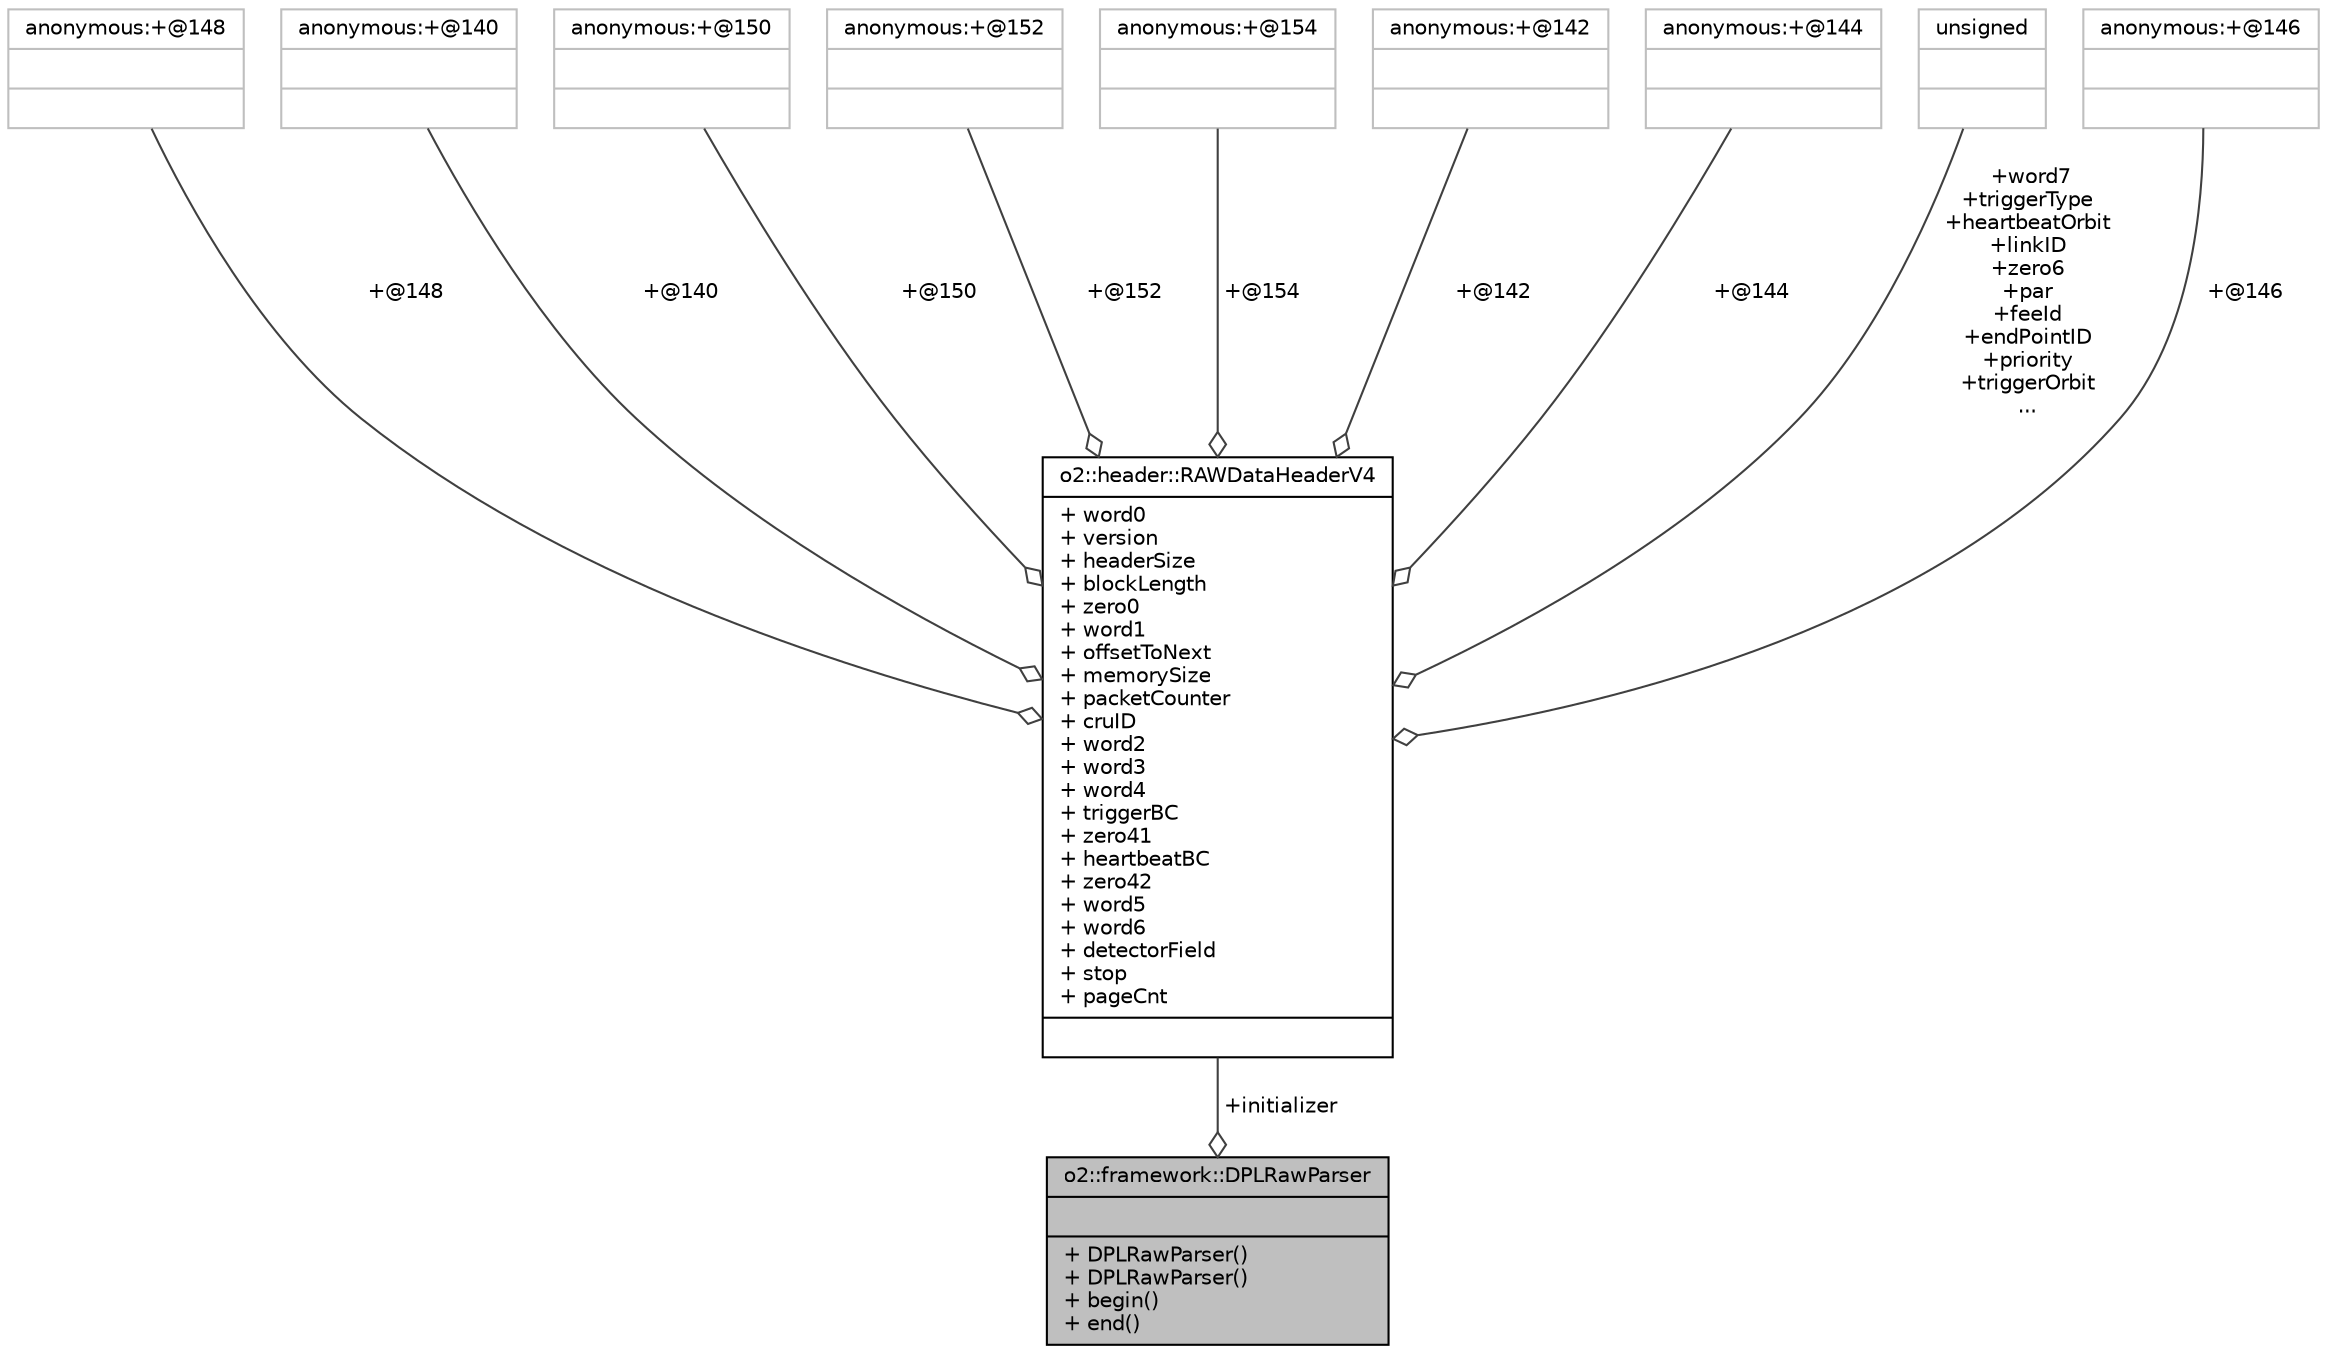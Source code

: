 digraph "o2::framework::DPLRawParser"
{
 // INTERACTIVE_SVG=YES
  bgcolor="transparent";
  edge [fontname="Helvetica",fontsize="10",labelfontname="Helvetica",labelfontsize="10"];
  node [fontname="Helvetica",fontsize="10",shape=record];
  Node1 [label="{o2::framework::DPLRawParser\n||+ DPLRawParser()\l+ DPLRawParser()\l+ begin()\l+ end()\l}",height=0.2,width=0.4,color="black", fillcolor="grey75", style="filled", fontcolor="black"];
  Node2 -> Node1 [color="grey25",fontsize="10",style="solid",label=" +initializer" ,arrowhead="odiamond",fontname="Helvetica"];
  Node2 [label="{o2::header::RAWDataHeaderV4\n|+ word0\l+ version\l+ headerSize\l+ blockLength\l+ zero0\l+ word1\l+ offsetToNext\l+ memorySize\l+ packetCounter\l+ cruID\l+ word2\l+ word3\l+ word4\l+ triggerBC\l+ zero41\l+ heartbeatBC\l+ zero42\l+ word5\l+ word6\l+ detectorField\l+ stop\l+ pageCnt\l|}",height=0.2,width=0.4,color="black",URL="$d8/d47/structo2_1_1header_1_1RAWDataHeaderV4.html"];
  Node3 -> Node2 [color="grey25",fontsize="10",style="solid",label=" +@148" ,arrowhead="odiamond",fontname="Helvetica"];
  Node3 [label="{anonymous:+@148\n||}",height=0.2,width=0.4,color="grey75"];
  Node4 -> Node2 [color="grey25",fontsize="10",style="solid",label=" +@140" ,arrowhead="odiamond",fontname="Helvetica"];
  Node4 [label="{anonymous:+@140\n||}",height=0.2,width=0.4,color="grey75"];
  Node5 -> Node2 [color="grey25",fontsize="10",style="solid",label=" +@150" ,arrowhead="odiamond",fontname="Helvetica"];
  Node5 [label="{anonymous:+@150\n||}",height=0.2,width=0.4,color="grey75"];
  Node6 -> Node2 [color="grey25",fontsize="10",style="solid",label=" +@152" ,arrowhead="odiamond",fontname="Helvetica"];
  Node6 [label="{anonymous:+@152\n||}",height=0.2,width=0.4,color="grey75"];
  Node7 -> Node2 [color="grey25",fontsize="10",style="solid",label=" +@154" ,arrowhead="odiamond",fontname="Helvetica"];
  Node7 [label="{anonymous:+@154\n||}",height=0.2,width=0.4,color="grey75"];
  Node8 -> Node2 [color="grey25",fontsize="10",style="solid",label=" +@142" ,arrowhead="odiamond",fontname="Helvetica"];
  Node8 [label="{anonymous:+@142\n||}",height=0.2,width=0.4,color="grey75"];
  Node9 -> Node2 [color="grey25",fontsize="10",style="solid",label=" +@144" ,arrowhead="odiamond",fontname="Helvetica"];
  Node9 [label="{anonymous:+@144\n||}",height=0.2,width=0.4,color="grey75"];
  Node10 -> Node2 [color="grey25",fontsize="10",style="solid",label=" +word7\n+triggerType\n+heartbeatOrbit\n+linkID\n+zero6\n+par\n+feeId\n+endPointID\n+priority\n+triggerOrbit\n..." ,arrowhead="odiamond",fontname="Helvetica"];
  Node10 [label="{unsigned\n||}",height=0.2,width=0.4,color="grey75"];
  Node11 -> Node2 [color="grey25",fontsize="10",style="solid",label=" +@146" ,arrowhead="odiamond",fontname="Helvetica"];
  Node11 [label="{anonymous:+@146\n||}",height=0.2,width=0.4,color="grey75"];
}
